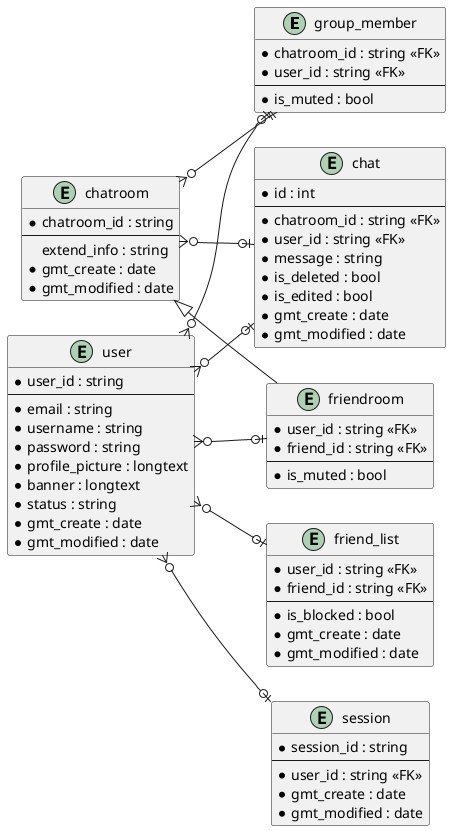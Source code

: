 @startuml

left to right direction

entity group_member {
    * chatroom_id : string <<FK>>
    * user_id : string <<FK>>
    --
    * is_muted : bool
}

entity chat {
    * id : int
    --
    * chatroom_id : string <<FK>>
    * user_id : string <<FK>>
    * message : string
    * is_deleted : bool
    * is_edited : bool
    * gmt_create : date
    * gmt_modified : date
}

entity user {
    * user_id : string
    --
    * email : string
    * username : string
    * password : string
    * profile_picture : longtext
    * banner : longtext
    * status : string
    * gmt_create : date
    * gmt_modified : date
}

entity session {
    * session_id : string
    --
    * user_id : string <<FK>>
    * gmt_create : date
    * gmt_modified : date
}

entity friend_list {
    * user_id : string <<FK>>
    * friend_id : string <<FK>>
    --
    * is_blocked : bool 
    * gmt_create : date
    * gmt_modified : date
}

entity chatroom {
    * chatroom_id : string
    --
    extend_info : string
    * gmt_create : date
    * gmt_modified : date
}

entity friendroom {
    * user_id : string <<FK>>
    * friend_id : string <<FK>>
    --
    * is_muted : bool
}

' relation
user }o--o| friend_list

user }o--o| friendroom

user }o--o| group_member
chatroom }o--|| group_member

user }o--o| chat
chatroom }o--o| chat

user }o--o| session

skinparam chatroomInheritance 1
chatroom <|-- friendroom


@enduml